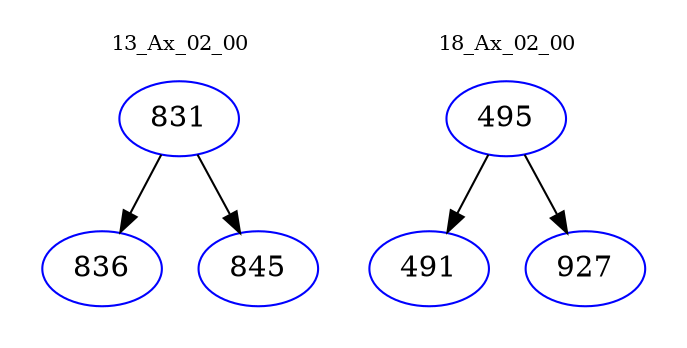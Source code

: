 digraph{
subgraph cluster_0 {
color = white
label = "13_Ax_02_00";
fontsize=10;
T0_831 [label="831", color="blue"]
T0_831 -> T0_836 [color="black"]
T0_836 [label="836", color="blue"]
T0_831 -> T0_845 [color="black"]
T0_845 [label="845", color="blue"]
}
subgraph cluster_1 {
color = white
label = "18_Ax_02_00";
fontsize=10;
T1_495 [label="495", color="blue"]
T1_495 -> T1_491 [color="black"]
T1_491 [label="491", color="blue"]
T1_495 -> T1_927 [color="black"]
T1_927 [label="927", color="blue"]
}
}
